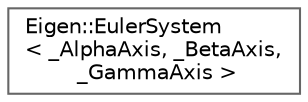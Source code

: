 digraph "类继承关系图"
{
 // LATEX_PDF_SIZE
  bgcolor="transparent";
  edge [fontname=Helvetica,fontsize=10,labelfontname=Helvetica,labelfontsize=10];
  node [fontname=Helvetica,fontsize=10,shape=box,height=0.2,width=0.4];
  rankdir="LR";
  Node0 [id="Node000000",label="Eigen::EulerSystem\l\< _AlphaAxis, _BetaAxis,\l _GammaAxis \>",height=0.2,width=0.4,color="grey40", fillcolor="white", style="filled",URL="$class_eigen_1_1_euler_system.html",tooltip="Represents a fixed Euler rotation system."];
}
